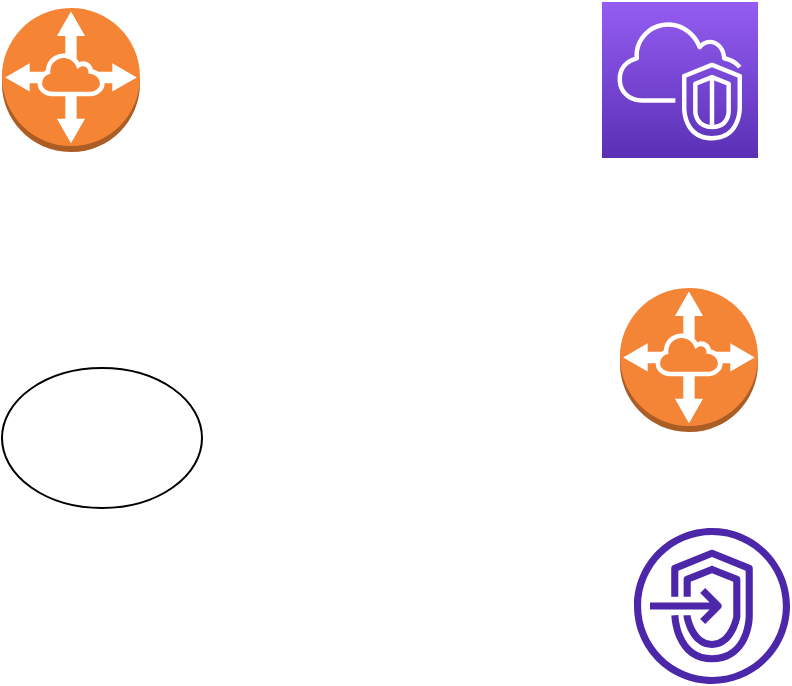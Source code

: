 <mxfile version="20.5.3" type="github"><diagram id="hPiGOYGPPnfGvc4q_YOD" name="Page-1"><mxGraphModel dx="1038" dy="571" grid="1" gridSize="10" guides="1" tooltips="1" connect="1" arrows="1" fold="1" page="1" pageScale="1" pageWidth="850" pageHeight="1100" math="0" shadow="0"><root><mxCell id="0"/><mxCell id="1" parent="0"/><mxCell id="7cabVqxmUZPxzID7iwvp-1" value="" style="outlineConnect=0;dashed=0;verticalLabelPosition=bottom;verticalAlign=top;align=center;html=1;shape=mxgraph.aws3.vpc_peering;fillColor=#F58534;gradientColor=none;" parent="1" vertex="1"><mxGeometry x="70" y="100" width="69" height="72" as="geometry"/></mxCell><mxCell id="7cabVqxmUZPxzID7iwvp-2" value="" style="outlineConnect=0;dashed=0;verticalLabelPosition=bottom;verticalAlign=top;align=center;html=1;shape=mxgraph.aws3.vpc_peering;fillColor=#F58536;gradientColor=none;" parent="1" vertex="1"><mxGeometry x="379" y="240" width="69" height="72" as="geometry"/></mxCell><mxCell id="7cabVqxmUZPxzID7iwvp-3" value="" style="sketch=0;points=[[0,0,0],[0.25,0,0],[0.5,0,0],[0.75,0,0],[1,0,0],[0,1,0],[0.25,1,0],[0.5,1,0],[0.75,1,0],[1,1,0],[0,0.25,0],[0,0.5,0],[0,0.75,0],[1,0.25,0],[1,0.5,0],[1,0.75,0]];outlineConnect=0;fontColor=#232F3E;gradientColor=#945DF2;gradientDirection=north;fillColor=#5A30B5;strokeColor=#ffffff;dashed=0;verticalLabelPosition=bottom;verticalAlign=top;align=center;html=1;fontSize=12;fontStyle=0;aspect=fixed;shape=mxgraph.aws4.resourceIcon;resIcon=mxgraph.aws4.vpc;" parent="1" vertex="1"><mxGeometry x="370" y="97" width="78" height="78" as="geometry"/></mxCell><mxCell id="7cabVqxmUZPxzID7iwvp-4" value="" style="sketch=0;outlineConnect=0;fontColor=#232F3E;gradientColor=none;fillColor=#4D27AA;strokeColor=none;dashed=0;verticalLabelPosition=bottom;verticalAlign=top;align=center;html=1;fontSize=12;fontStyle=0;aspect=fixed;pointerEvents=1;shape=mxgraph.aws4.endpoints;" parent="1" vertex="1"><mxGeometry x="386" y="360" width="78" height="78" as="geometry"/></mxCell><mxCell id="9jv9mjpUfmw8gn-oHdrG-1" value="" style="ellipse;whiteSpace=wrap;html=1;" parent="1" vertex="1"><mxGeometry x="70" y="280" width="100" height="70" as="geometry"/></mxCell></root></mxGraphModel></diagram></mxfile>